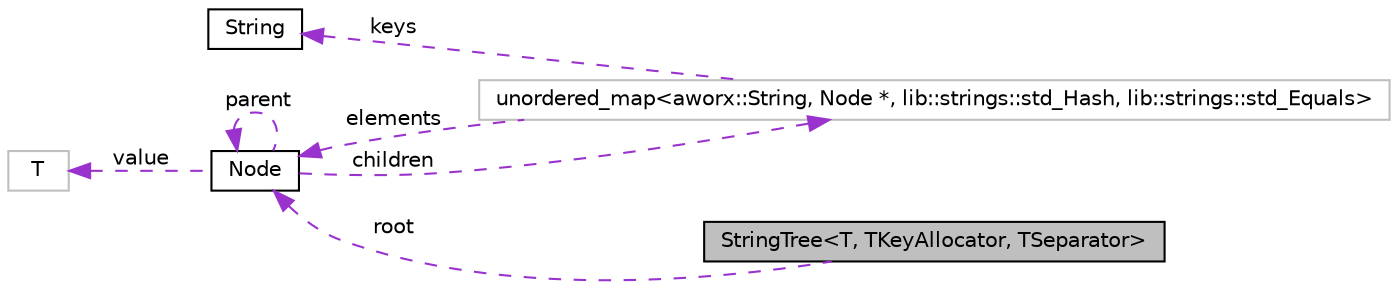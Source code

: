 digraph "StringTree&lt;T, TKeyAllocator, TSeparator&gt;"
{
  edge [fontname="Helvetica",fontsize="10",labelfontname="Helvetica",labelfontsize="10"];
  node [fontname="Helvetica",fontsize="10",shape=record];
  rankdir="LR";
  Node1 [label="StringTree\<T, TKeyAllocator, TSeparator\>",height=0.2,width=0.4,color="black", fillcolor="grey75", style="filled", fontcolor="black"];
  Node3 [label="unordered_map\<aworx::String, Node *, lib::strings::std_Hash, lib::strings::std_Equals\>",height=0.2,width=0.4,color="grey75", fillcolor="white", style="filled"];
  Node2 -> Node1 [dir="back",color="darkorchid3",fontsize="10",style="dashed",label=" root" ,fontname="Helvetica"];
  Node2 -> Node2 [dir="back",color="darkorchid3",fontsize="10",style="dashed",label=" parent" ,fontname="Helvetica"];
  Node2 -> Node3 [dir="back",color="darkorchid3",fontsize="10",style="dashed",label=" elements" ,fontname="Helvetica"];
  Node3 -> Node2 [dir="back",color="darkorchid3",fontsize="10",style="dashed",label=" children" ,fontname="Helvetica"];
  Node4 -> Node3 [dir="back",color="darkorchid3",fontsize="10",style="dashed",label=" keys" ,fontname="Helvetica"];
  Node5 -> Node2 [dir="back",color="darkorchid3",fontsize="10",style="dashed",label=" value" ,fontname="Helvetica"];
  Node2 [label="Node",height=0.2,width=0.4,color="black", fillcolor="white", style="filled",URL="$structaworx_1_1lib_1_1containers_1_1StringTree_1_1Node.html"];
  Node4 [label="String",height=0.2,width=0.4,color="black", fillcolor="white", style="filled",URL="$classaworx_1_1lib_1_1strings_1_1String.html"];
  Node5 [label="T",height=0.2,width=0.4,color="grey75", fillcolor="white", style="filled"];
}

